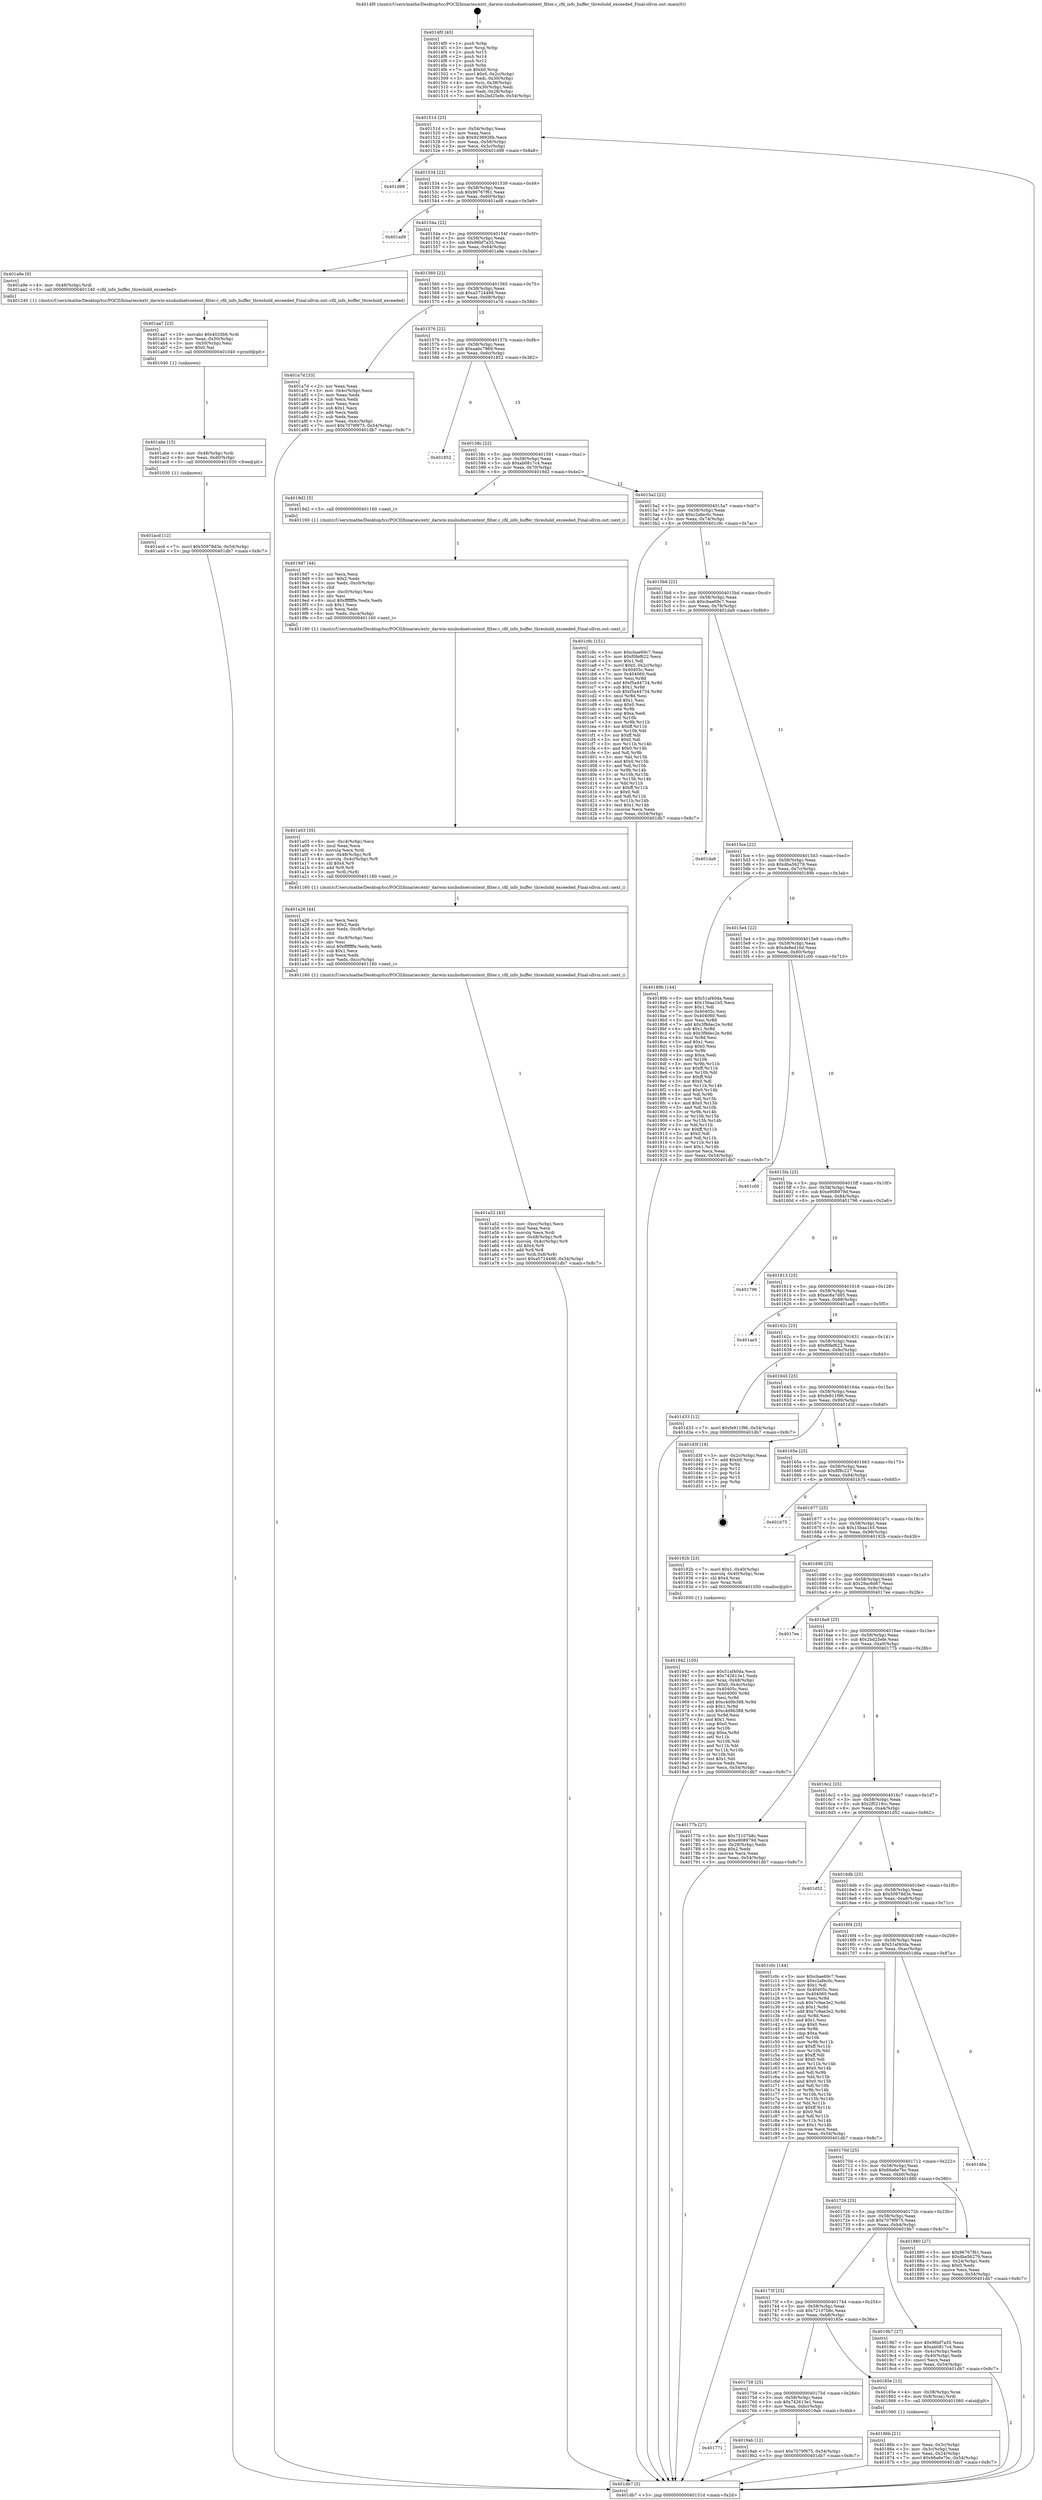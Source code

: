 digraph "0x4014f0" {
  label = "0x4014f0 (/mnt/c/Users/mathe/Desktop/tcc/POCII/binaries/extr_darwin-xnubsdnetcontent_filter.c_cfil_info_buffer_threshold_exceeded_Final-ollvm.out::main(0))"
  labelloc = "t"
  node[shape=record]

  Entry [label="",width=0.3,height=0.3,shape=circle,fillcolor=black,style=filled]
  "0x40151d" [label="{
     0x40151d [23]\l
     | [instrs]\l
     &nbsp;&nbsp;0x40151d \<+3\>: mov -0x54(%rbp),%eax\l
     &nbsp;&nbsp;0x401520 \<+2\>: mov %eax,%ecx\l
     &nbsp;&nbsp;0x401522 \<+6\>: sub $0x9236926b,%ecx\l
     &nbsp;&nbsp;0x401528 \<+3\>: mov %eax,-0x58(%rbp)\l
     &nbsp;&nbsp;0x40152b \<+3\>: mov %ecx,-0x5c(%rbp)\l
     &nbsp;&nbsp;0x40152e \<+6\>: je 0000000000401d98 \<main+0x8a8\>\l
  }"]
  "0x401d98" [label="{
     0x401d98\l
  }", style=dashed]
  "0x401534" [label="{
     0x401534 [22]\l
     | [instrs]\l
     &nbsp;&nbsp;0x401534 \<+5\>: jmp 0000000000401539 \<main+0x49\>\l
     &nbsp;&nbsp;0x401539 \<+3\>: mov -0x58(%rbp),%eax\l
     &nbsp;&nbsp;0x40153c \<+5\>: sub $0x96767f61,%eax\l
     &nbsp;&nbsp;0x401541 \<+3\>: mov %eax,-0x60(%rbp)\l
     &nbsp;&nbsp;0x401544 \<+6\>: je 0000000000401ad9 \<main+0x5e9\>\l
  }"]
  Exit [label="",width=0.3,height=0.3,shape=circle,fillcolor=black,style=filled,peripheries=2]
  "0x401ad9" [label="{
     0x401ad9\l
  }", style=dashed]
  "0x40154a" [label="{
     0x40154a [22]\l
     | [instrs]\l
     &nbsp;&nbsp;0x40154a \<+5\>: jmp 000000000040154f \<main+0x5f\>\l
     &nbsp;&nbsp;0x40154f \<+3\>: mov -0x58(%rbp),%eax\l
     &nbsp;&nbsp;0x401552 \<+5\>: sub $0x96bf7a35,%eax\l
     &nbsp;&nbsp;0x401557 \<+3\>: mov %eax,-0x64(%rbp)\l
     &nbsp;&nbsp;0x40155a \<+6\>: je 0000000000401a9e \<main+0x5ae\>\l
  }"]
  "0x401acd" [label="{
     0x401acd [12]\l
     | [instrs]\l
     &nbsp;&nbsp;0x401acd \<+7\>: movl $0x50978d3e,-0x54(%rbp)\l
     &nbsp;&nbsp;0x401ad4 \<+5\>: jmp 0000000000401db7 \<main+0x8c7\>\l
  }"]
  "0x401a9e" [label="{
     0x401a9e [9]\l
     | [instrs]\l
     &nbsp;&nbsp;0x401a9e \<+4\>: mov -0x48(%rbp),%rdi\l
     &nbsp;&nbsp;0x401aa2 \<+5\>: call 0000000000401240 \<cfil_info_buffer_threshold_exceeded\>\l
     | [calls]\l
     &nbsp;&nbsp;0x401240 \{1\} (/mnt/c/Users/mathe/Desktop/tcc/POCII/binaries/extr_darwin-xnubsdnetcontent_filter.c_cfil_info_buffer_threshold_exceeded_Final-ollvm.out::cfil_info_buffer_threshold_exceeded)\l
  }"]
  "0x401560" [label="{
     0x401560 [22]\l
     | [instrs]\l
     &nbsp;&nbsp;0x401560 \<+5\>: jmp 0000000000401565 \<main+0x75\>\l
     &nbsp;&nbsp;0x401565 \<+3\>: mov -0x58(%rbp),%eax\l
     &nbsp;&nbsp;0x401568 \<+5\>: sub $0xa5724488,%eax\l
     &nbsp;&nbsp;0x40156d \<+3\>: mov %eax,-0x68(%rbp)\l
     &nbsp;&nbsp;0x401570 \<+6\>: je 0000000000401a7d \<main+0x58d\>\l
  }"]
  "0x401abe" [label="{
     0x401abe [15]\l
     | [instrs]\l
     &nbsp;&nbsp;0x401abe \<+4\>: mov -0x48(%rbp),%rdi\l
     &nbsp;&nbsp;0x401ac2 \<+6\>: mov %eax,-0xd0(%rbp)\l
     &nbsp;&nbsp;0x401ac8 \<+5\>: call 0000000000401030 \<free@plt\>\l
     | [calls]\l
     &nbsp;&nbsp;0x401030 \{1\} (unknown)\l
  }"]
  "0x401a7d" [label="{
     0x401a7d [33]\l
     | [instrs]\l
     &nbsp;&nbsp;0x401a7d \<+2\>: xor %eax,%eax\l
     &nbsp;&nbsp;0x401a7f \<+3\>: mov -0x4c(%rbp),%ecx\l
     &nbsp;&nbsp;0x401a82 \<+2\>: mov %eax,%edx\l
     &nbsp;&nbsp;0x401a84 \<+2\>: sub %ecx,%edx\l
     &nbsp;&nbsp;0x401a86 \<+2\>: mov %eax,%ecx\l
     &nbsp;&nbsp;0x401a88 \<+3\>: sub $0x1,%ecx\l
     &nbsp;&nbsp;0x401a8b \<+2\>: add %ecx,%edx\l
     &nbsp;&nbsp;0x401a8d \<+2\>: sub %edx,%eax\l
     &nbsp;&nbsp;0x401a8f \<+3\>: mov %eax,-0x4c(%rbp)\l
     &nbsp;&nbsp;0x401a92 \<+7\>: movl $0x7079f975,-0x54(%rbp)\l
     &nbsp;&nbsp;0x401a99 \<+5\>: jmp 0000000000401db7 \<main+0x8c7\>\l
  }"]
  "0x401576" [label="{
     0x401576 [22]\l
     | [instrs]\l
     &nbsp;&nbsp;0x401576 \<+5\>: jmp 000000000040157b \<main+0x8b\>\l
     &nbsp;&nbsp;0x40157b \<+3\>: mov -0x58(%rbp),%eax\l
     &nbsp;&nbsp;0x40157e \<+5\>: sub $0xaabc7969,%eax\l
     &nbsp;&nbsp;0x401583 \<+3\>: mov %eax,-0x6c(%rbp)\l
     &nbsp;&nbsp;0x401586 \<+6\>: je 0000000000401852 \<main+0x362\>\l
  }"]
  "0x401aa7" [label="{
     0x401aa7 [23]\l
     | [instrs]\l
     &nbsp;&nbsp;0x401aa7 \<+10\>: movabs $0x4020b6,%rdi\l
     &nbsp;&nbsp;0x401ab1 \<+3\>: mov %eax,-0x50(%rbp)\l
     &nbsp;&nbsp;0x401ab4 \<+3\>: mov -0x50(%rbp),%esi\l
     &nbsp;&nbsp;0x401ab7 \<+2\>: mov $0x0,%al\l
     &nbsp;&nbsp;0x401ab9 \<+5\>: call 0000000000401040 \<printf@plt\>\l
     | [calls]\l
     &nbsp;&nbsp;0x401040 \{1\} (unknown)\l
  }"]
  "0x401852" [label="{
     0x401852\l
  }", style=dashed]
  "0x40158c" [label="{
     0x40158c [22]\l
     | [instrs]\l
     &nbsp;&nbsp;0x40158c \<+5\>: jmp 0000000000401591 \<main+0xa1\>\l
     &nbsp;&nbsp;0x401591 \<+3\>: mov -0x58(%rbp),%eax\l
     &nbsp;&nbsp;0x401594 \<+5\>: sub $0xab0817c4,%eax\l
     &nbsp;&nbsp;0x401599 \<+3\>: mov %eax,-0x70(%rbp)\l
     &nbsp;&nbsp;0x40159c \<+6\>: je 00000000004019d2 \<main+0x4e2\>\l
  }"]
  "0x401a52" [label="{
     0x401a52 [43]\l
     | [instrs]\l
     &nbsp;&nbsp;0x401a52 \<+6\>: mov -0xcc(%rbp),%ecx\l
     &nbsp;&nbsp;0x401a58 \<+3\>: imul %eax,%ecx\l
     &nbsp;&nbsp;0x401a5b \<+3\>: movslq %ecx,%rdi\l
     &nbsp;&nbsp;0x401a5e \<+4\>: mov -0x48(%rbp),%r8\l
     &nbsp;&nbsp;0x401a62 \<+4\>: movslq -0x4c(%rbp),%r9\l
     &nbsp;&nbsp;0x401a66 \<+4\>: shl $0x4,%r9\l
     &nbsp;&nbsp;0x401a6a \<+3\>: add %r9,%r8\l
     &nbsp;&nbsp;0x401a6d \<+4\>: mov %rdi,0x8(%r8)\l
     &nbsp;&nbsp;0x401a71 \<+7\>: movl $0xa5724488,-0x54(%rbp)\l
     &nbsp;&nbsp;0x401a78 \<+5\>: jmp 0000000000401db7 \<main+0x8c7\>\l
  }"]
  "0x4019d2" [label="{
     0x4019d2 [5]\l
     | [instrs]\l
     &nbsp;&nbsp;0x4019d2 \<+5\>: call 0000000000401160 \<next_i\>\l
     | [calls]\l
     &nbsp;&nbsp;0x401160 \{1\} (/mnt/c/Users/mathe/Desktop/tcc/POCII/binaries/extr_darwin-xnubsdnetcontent_filter.c_cfil_info_buffer_threshold_exceeded_Final-ollvm.out::next_i)\l
  }"]
  "0x4015a2" [label="{
     0x4015a2 [22]\l
     | [instrs]\l
     &nbsp;&nbsp;0x4015a2 \<+5\>: jmp 00000000004015a7 \<main+0xb7\>\l
     &nbsp;&nbsp;0x4015a7 \<+3\>: mov -0x58(%rbp),%eax\l
     &nbsp;&nbsp;0x4015aa \<+5\>: sub $0xc2afec0c,%eax\l
     &nbsp;&nbsp;0x4015af \<+3\>: mov %eax,-0x74(%rbp)\l
     &nbsp;&nbsp;0x4015b2 \<+6\>: je 0000000000401c9c \<main+0x7ac\>\l
  }"]
  "0x401a26" [label="{
     0x401a26 [44]\l
     | [instrs]\l
     &nbsp;&nbsp;0x401a26 \<+2\>: xor %ecx,%ecx\l
     &nbsp;&nbsp;0x401a28 \<+5\>: mov $0x2,%edx\l
     &nbsp;&nbsp;0x401a2d \<+6\>: mov %edx,-0xc8(%rbp)\l
     &nbsp;&nbsp;0x401a33 \<+1\>: cltd\l
     &nbsp;&nbsp;0x401a34 \<+6\>: mov -0xc8(%rbp),%esi\l
     &nbsp;&nbsp;0x401a3a \<+2\>: idiv %esi\l
     &nbsp;&nbsp;0x401a3c \<+6\>: imul $0xfffffffe,%edx,%edx\l
     &nbsp;&nbsp;0x401a42 \<+3\>: sub $0x1,%ecx\l
     &nbsp;&nbsp;0x401a45 \<+2\>: sub %ecx,%edx\l
     &nbsp;&nbsp;0x401a47 \<+6\>: mov %edx,-0xcc(%rbp)\l
     &nbsp;&nbsp;0x401a4d \<+5\>: call 0000000000401160 \<next_i\>\l
     | [calls]\l
     &nbsp;&nbsp;0x401160 \{1\} (/mnt/c/Users/mathe/Desktop/tcc/POCII/binaries/extr_darwin-xnubsdnetcontent_filter.c_cfil_info_buffer_threshold_exceeded_Final-ollvm.out::next_i)\l
  }"]
  "0x401c9c" [label="{
     0x401c9c [151]\l
     | [instrs]\l
     &nbsp;&nbsp;0x401c9c \<+5\>: mov $0xcbae69c7,%eax\l
     &nbsp;&nbsp;0x401ca1 \<+5\>: mov $0xf0fef622,%ecx\l
     &nbsp;&nbsp;0x401ca6 \<+2\>: mov $0x1,%dl\l
     &nbsp;&nbsp;0x401ca8 \<+7\>: movl $0x0,-0x2c(%rbp)\l
     &nbsp;&nbsp;0x401caf \<+7\>: mov 0x40405c,%esi\l
     &nbsp;&nbsp;0x401cb6 \<+7\>: mov 0x404060,%edi\l
     &nbsp;&nbsp;0x401cbd \<+3\>: mov %esi,%r8d\l
     &nbsp;&nbsp;0x401cc0 \<+7\>: add $0xf5a44734,%r8d\l
     &nbsp;&nbsp;0x401cc7 \<+4\>: sub $0x1,%r8d\l
     &nbsp;&nbsp;0x401ccb \<+7\>: sub $0xf5a44734,%r8d\l
     &nbsp;&nbsp;0x401cd2 \<+4\>: imul %r8d,%esi\l
     &nbsp;&nbsp;0x401cd6 \<+3\>: and $0x1,%esi\l
     &nbsp;&nbsp;0x401cd9 \<+3\>: cmp $0x0,%esi\l
     &nbsp;&nbsp;0x401cdc \<+4\>: sete %r9b\l
     &nbsp;&nbsp;0x401ce0 \<+3\>: cmp $0xa,%edi\l
     &nbsp;&nbsp;0x401ce3 \<+4\>: setl %r10b\l
     &nbsp;&nbsp;0x401ce7 \<+3\>: mov %r9b,%r11b\l
     &nbsp;&nbsp;0x401cea \<+4\>: xor $0xff,%r11b\l
     &nbsp;&nbsp;0x401cee \<+3\>: mov %r10b,%bl\l
     &nbsp;&nbsp;0x401cf1 \<+3\>: xor $0xff,%bl\l
     &nbsp;&nbsp;0x401cf4 \<+3\>: xor $0x0,%dl\l
     &nbsp;&nbsp;0x401cf7 \<+3\>: mov %r11b,%r14b\l
     &nbsp;&nbsp;0x401cfa \<+4\>: and $0x0,%r14b\l
     &nbsp;&nbsp;0x401cfe \<+3\>: and %dl,%r9b\l
     &nbsp;&nbsp;0x401d01 \<+3\>: mov %bl,%r15b\l
     &nbsp;&nbsp;0x401d04 \<+4\>: and $0x0,%r15b\l
     &nbsp;&nbsp;0x401d08 \<+3\>: and %dl,%r10b\l
     &nbsp;&nbsp;0x401d0b \<+3\>: or %r9b,%r14b\l
     &nbsp;&nbsp;0x401d0e \<+3\>: or %r10b,%r15b\l
     &nbsp;&nbsp;0x401d11 \<+3\>: xor %r15b,%r14b\l
     &nbsp;&nbsp;0x401d14 \<+3\>: or %bl,%r11b\l
     &nbsp;&nbsp;0x401d17 \<+4\>: xor $0xff,%r11b\l
     &nbsp;&nbsp;0x401d1b \<+3\>: or $0x0,%dl\l
     &nbsp;&nbsp;0x401d1e \<+3\>: and %dl,%r11b\l
     &nbsp;&nbsp;0x401d21 \<+3\>: or %r11b,%r14b\l
     &nbsp;&nbsp;0x401d24 \<+4\>: test $0x1,%r14b\l
     &nbsp;&nbsp;0x401d28 \<+3\>: cmovne %ecx,%eax\l
     &nbsp;&nbsp;0x401d2b \<+3\>: mov %eax,-0x54(%rbp)\l
     &nbsp;&nbsp;0x401d2e \<+5\>: jmp 0000000000401db7 \<main+0x8c7\>\l
  }"]
  "0x4015b8" [label="{
     0x4015b8 [22]\l
     | [instrs]\l
     &nbsp;&nbsp;0x4015b8 \<+5\>: jmp 00000000004015bd \<main+0xcd\>\l
     &nbsp;&nbsp;0x4015bd \<+3\>: mov -0x58(%rbp),%eax\l
     &nbsp;&nbsp;0x4015c0 \<+5\>: sub $0xcbae69c7,%eax\l
     &nbsp;&nbsp;0x4015c5 \<+3\>: mov %eax,-0x78(%rbp)\l
     &nbsp;&nbsp;0x4015c8 \<+6\>: je 0000000000401da9 \<main+0x8b9\>\l
  }"]
  "0x401a03" [label="{
     0x401a03 [35]\l
     | [instrs]\l
     &nbsp;&nbsp;0x401a03 \<+6\>: mov -0xc4(%rbp),%ecx\l
     &nbsp;&nbsp;0x401a09 \<+3\>: imul %eax,%ecx\l
     &nbsp;&nbsp;0x401a0c \<+3\>: movslq %ecx,%rdi\l
     &nbsp;&nbsp;0x401a0f \<+4\>: mov -0x48(%rbp),%r8\l
     &nbsp;&nbsp;0x401a13 \<+4\>: movslq -0x4c(%rbp),%r9\l
     &nbsp;&nbsp;0x401a17 \<+4\>: shl $0x4,%r9\l
     &nbsp;&nbsp;0x401a1b \<+3\>: add %r9,%r8\l
     &nbsp;&nbsp;0x401a1e \<+3\>: mov %rdi,(%r8)\l
     &nbsp;&nbsp;0x401a21 \<+5\>: call 0000000000401160 \<next_i\>\l
     | [calls]\l
     &nbsp;&nbsp;0x401160 \{1\} (/mnt/c/Users/mathe/Desktop/tcc/POCII/binaries/extr_darwin-xnubsdnetcontent_filter.c_cfil_info_buffer_threshold_exceeded_Final-ollvm.out::next_i)\l
  }"]
  "0x401da9" [label="{
     0x401da9\l
  }", style=dashed]
  "0x4015ce" [label="{
     0x4015ce [22]\l
     | [instrs]\l
     &nbsp;&nbsp;0x4015ce \<+5\>: jmp 00000000004015d3 \<main+0xe3\>\l
     &nbsp;&nbsp;0x4015d3 \<+3\>: mov -0x58(%rbp),%eax\l
     &nbsp;&nbsp;0x4015d6 \<+5\>: sub $0xdba56279,%eax\l
     &nbsp;&nbsp;0x4015db \<+3\>: mov %eax,-0x7c(%rbp)\l
     &nbsp;&nbsp;0x4015de \<+6\>: je 000000000040189b \<main+0x3ab\>\l
  }"]
  "0x4019d7" [label="{
     0x4019d7 [44]\l
     | [instrs]\l
     &nbsp;&nbsp;0x4019d7 \<+2\>: xor %ecx,%ecx\l
     &nbsp;&nbsp;0x4019d9 \<+5\>: mov $0x2,%edx\l
     &nbsp;&nbsp;0x4019de \<+6\>: mov %edx,-0xc0(%rbp)\l
     &nbsp;&nbsp;0x4019e4 \<+1\>: cltd\l
     &nbsp;&nbsp;0x4019e5 \<+6\>: mov -0xc0(%rbp),%esi\l
     &nbsp;&nbsp;0x4019eb \<+2\>: idiv %esi\l
     &nbsp;&nbsp;0x4019ed \<+6\>: imul $0xfffffffe,%edx,%edx\l
     &nbsp;&nbsp;0x4019f3 \<+3\>: sub $0x1,%ecx\l
     &nbsp;&nbsp;0x4019f6 \<+2\>: sub %ecx,%edx\l
     &nbsp;&nbsp;0x4019f8 \<+6\>: mov %edx,-0xc4(%rbp)\l
     &nbsp;&nbsp;0x4019fe \<+5\>: call 0000000000401160 \<next_i\>\l
     | [calls]\l
     &nbsp;&nbsp;0x401160 \{1\} (/mnt/c/Users/mathe/Desktop/tcc/POCII/binaries/extr_darwin-xnubsdnetcontent_filter.c_cfil_info_buffer_threshold_exceeded_Final-ollvm.out::next_i)\l
  }"]
  "0x40189b" [label="{
     0x40189b [144]\l
     | [instrs]\l
     &nbsp;&nbsp;0x40189b \<+5\>: mov $0x51af40da,%eax\l
     &nbsp;&nbsp;0x4018a0 \<+5\>: mov $0x15baa1b5,%ecx\l
     &nbsp;&nbsp;0x4018a5 \<+2\>: mov $0x1,%dl\l
     &nbsp;&nbsp;0x4018a7 \<+7\>: mov 0x40405c,%esi\l
     &nbsp;&nbsp;0x4018ae \<+7\>: mov 0x404060,%edi\l
     &nbsp;&nbsp;0x4018b5 \<+3\>: mov %esi,%r8d\l
     &nbsp;&nbsp;0x4018b8 \<+7\>: add $0x3f9dec2e,%r8d\l
     &nbsp;&nbsp;0x4018bf \<+4\>: sub $0x1,%r8d\l
     &nbsp;&nbsp;0x4018c3 \<+7\>: sub $0x3f9dec2e,%r8d\l
     &nbsp;&nbsp;0x4018ca \<+4\>: imul %r8d,%esi\l
     &nbsp;&nbsp;0x4018ce \<+3\>: and $0x1,%esi\l
     &nbsp;&nbsp;0x4018d1 \<+3\>: cmp $0x0,%esi\l
     &nbsp;&nbsp;0x4018d4 \<+4\>: sete %r9b\l
     &nbsp;&nbsp;0x4018d8 \<+3\>: cmp $0xa,%edi\l
     &nbsp;&nbsp;0x4018db \<+4\>: setl %r10b\l
     &nbsp;&nbsp;0x4018df \<+3\>: mov %r9b,%r11b\l
     &nbsp;&nbsp;0x4018e2 \<+4\>: xor $0xff,%r11b\l
     &nbsp;&nbsp;0x4018e6 \<+3\>: mov %r10b,%bl\l
     &nbsp;&nbsp;0x4018e9 \<+3\>: xor $0xff,%bl\l
     &nbsp;&nbsp;0x4018ec \<+3\>: xor $0x0,%dl\l
     &nbsp;&nbsp;0x4018ef \<+3\>: mov %r11b,%r14b\l
     &nbsp;&nbsp;0x4018f2 \<+4\>: and $0x0,%r14b\l
     &nbsp;&nbsp;0x4018f6 \<+3\>: and %dl,%r9b\l
     &nbsp;&nbsp;0x4018f9 \<+3\>: mov %bl,%r15b\l
     &nbsp;&nbsp;0x4018fc \<+4\>: and $0x0,%r15b\l
     &nbsp;&nbsp;0x401900 \<+3\>: and %dl,%r10b\l
     &nbsp;&nbsp;0x401903 \<+3\>: or %r9b,%r14b\l
     &nbsp;&nbsp;0x401906 \<+3\>: or %r10b,%r15b\l
     &nbsp;&nbsp;0x401909 \<+3\>: xor %r15b,%r14b\l
     &nbsp;&nbsp;0x40190c \<+3\>: or %bl,%r11b\l
     &nbsp;&nbsp;0x40190f \<+4\>: xor $0xff,%r11b\l
     &nbsp;&nbsp;0x401913 \<+3\>: or $0x0,%dl\l
     &nbsp;&nbsp;0x401916 \<+3\>: and %dl,%r11b\l
     &nbsp;&nbsp;0x401919 \<+3\>: or %r11b,%r14b\l
     &nbsp;&nbsp;0x40191c \<+4\>: test $0x1,%r14b\l
     &nbsp;&nbsp;0x401920 \<+3\>: cmovne %ecx,%eax\l
     &nbsp;&nbsp;0x401923 \<+3\>: mov %eax,-0x54(%rbp)\l
     &nbsp;&nbsp;0x401926 \<+5\>: jmp 0000000000401db7 \<main+0x8c7\>\l
  }"]
  "0x4015e4" [label="{
     0x4015e4 [22]\l
     | [instrs]\l
     &nbsp;&nbsp;0x4015e4 \<+5\>: jmp 00000000004015e9 \<main+0xf9\>\l
     &nbsp;&nbsp;0x4015e9 \<+3\>: mov -0x58(%rbp),%eax\l
     &nbsp;&nbsp;0x4015ec \<+5\>: sub $0xde8ed16d,%eax\l
     &nbsp;&nbsp;0x4015f1 \<+3\>: mov %eax,-0x80(%rbp)\l
     &nbsp;&nbsp;0x4015f4 \<+6\>: je 0000000000401c00 \<main+0x710\>\l
  }"]
  "0x401771" [label="{
     0x401771\l
  }", style=dashed]
  "0x401c00" [label="{
     0x401c00\l
  }", style=dashed]
  "0x4015fa" [label="{
     0x4015fa [25]\l
     | [instrs]\l
     &nbsp;&nbsp;0x4015fa \<+5\>: jmp 00000000004015ff \<main+0x10f\>\l
     &nbsp;&nbsp;0x4015ff \<+3\>: mov -0x58(%rbp),%eax\l
     &nbsp;&nbsp;0x401602 \<+5\>: sub $0xe908979d,%eax\l
     &nbsp;&nbsp;0x401607 \<+6\>: mov %eax,-0x84(%rbp)\l
     &nbsp;&nbsp;0x40160d \<+6\>: je 0000000000401796 \<main+0x2a6\>\l
  }"]
  "0x4019ab" [label="{
     0x4019ab [12]\l
     | [instrs]\l
     &nbsp;&nbsp;0x4019ab \<+7\>: movl $0x7079f975,-0x54(%rbp)\l
     &nbsp;&nbsp;0x4019b2 \<+5\>: jmp 0000000000401db7 \<main+0x8c7\>\l
  }"]
  "0x401796" [label="{
     0x401796\l
  }", style=dashed]
  "0x401613" [label="{
     0x401613 [25]\l
     | [instrs]\l
     &nbsp;&nbsp;0x401613 \<+5\>: jmp 0000000000401618 \<main+0x128\>\l
     &nbsp;&nbsp;0x401618 \<+3\>: mov -0x58(%rbp),%eax\l
     &nbsp;&nbsp;0x40161b \<+5\>: sub $0xec6a7d85,%eax\l
     &nbsp;&nbsp;0x401620 \<+6\>: mov %eax,-0x88(%rbp)\l
     &nbsp;&nbsp;0x401626 \<+6\>: je 0000000000401ae5 \<main+0x5f5\>\l
  }"]
  "0x401942" [label="{
     0x401942 [105]\l
     | [instrs]\l
     &nbsp;&nbsp;0x401942 \<+5\>: mov $0x51af40da,%ecx\l
     &nbsp;&nbsp;0x401947 \<+5\>: mov $0x742613e1,%edx\l
     &nbsp;&nbsp;0x40194c \<+4\>: mov %rax,-0x48(%rbp)\l
     &nbsp;&nbsp;0x401950 \<+7\>: movl $0x0,-0x4c(%rbp)\l
     &nbsp;&nbsp;0x401957 \<+7\>: mov 0x40405c,%esi\l
     &nbsp;&nbsp;0x40195e \<+8\>: mov 0x404060,%r8d\l
     &nbsp;&nbsp;0x401966 \<+3\>: mov %esi,%r9d\l
     &nbsp;&nbsp;0x401969 \<+7\>: add $0xc4d9b388,%r9d\l
     &nbsp;&nbsp;0x401970 \<+4\>: sub $0x1,%r9d\l
     &nbsp;&nbsp;0x401974 \<+7\>: sub $0xc4d9b388,%r9d\l
     &nbsp;&nbsp;0x40197b \<+4\>: imul %r9d,%esi\l
     &nbsp;&nbsp;0x40197f \<+3\>: and $0x1,%esi\l
     &nbsp;&nbsp;0x401982 \<+3\>: cmp $0x0,%esi\l
     &nbsp;&nbsp;0x401985 \<+4\>: sete %r10b\l
     &nbsp;&nbsp;0x401989 \<+4\>: cmp $0xa,%r8d\l
     &nbsp;&nbsp;0x40198d \<+4\>: setl %r11b\l
     &nbsp;&nbsp;0x401991 \<+3\>: mov %r10b,%bl\l
     &nbsp;&nbsp;0x401994 \<+3\>: and %r11b,%bl\l
     &nbsp;&nbsp;0x401997 \<+3\>: xor %r11b,%r10b\l
     &nbsp;&nbsp;0x40199a \<+3\>: or %r10b,%bl\l
     &nbsp;&nbsp;0x40199d \<+3\>: test $0x1,%bl\l
     &nbsp;&nbsp;0x4019a0 \<+3\>: cmovne %edx,%ecx\l
     &nbsp;&nbsp;0x4019a3 \<+3\>: mov %ecx,-0x54(%rbp)\l
     &nbsp;&nbsp;0x4019a6 \<+5\>: jmp 0000000000401db7 \<main+0x8c7\>\l
  }"]
  "0x401ae5" [label="{
     0x401ae5\l
  }", style=dashed]
  "0x40162c" [label="{
     0x40162c [25]\l
     | [instrs]\l
     &nbsp;&nbsp;0x40162c \<+5\>: jmp 0000000000401631 \<main+0x141\>\l
     &nbsp;&nbsp;0x401631 \<+3\>: mov -0x58(%rbp),%eax\l
     &nbsp;&nbsp;0x401634 \<+5\>: sub $0xf0fef622,%eax\l
     &nbsp;&nbsp;0x401639 \<+6\>: mov %eax,-0x8c(%rbp)\l
     &nbsp;&nbsp;0x40163f \<+6\>: je 0000000000401d33 \<main+0x843\>\l
  }"]
  "0x40186b" [label="{
     0x40186b [21]\l
     | [instrs]\l
     &nbsp;&nbsp;0x40186b \<+3\>: mov %eax,-0x3c(%rbp)\l
     &nbsp;&nbsp;0x40186e \<+3\>: mov -0x3c(%rbp),%eax\l
     &nbsp;&nbsp;0x401871 \<+3\>: mov %eax,-0x24(%rbp)\l
     &nbsp;&nbsp;0x401874 \<+7\>: movl $0x66a6e7bc,-0x54(%rbp)\l
     &nbsp;&nbsp;0x40187b \<+5\>: jmp 0000000000401db7 \<main+0x8c7\>\l
  }"]
  "0x401d33" [label="{
     0x401d33 [12]\l
     | [instrs]\l
     &nbsp;&nbsp;0x401d33 \<+7\>: movl $0xfe911f96,-0x54(%rbp)\l
     &nbsp;&nbsp;0x401d3a \<+5\>: jmp 0000000000401db7 \<main+0x8c7\>\l
  }"]
  "0x401645" [label="{
     0x401645 [25]\l
     | [instrs]\l
     &nbsp;&nbsp;0x401645 \<+5\>: jmp 000000000040164a \<main+0x15a\>\l
     &nbsp;&nbsp;0x40164a \<+3\>: mov -0x58(%rbp),%eax\l
     &nbsp;&nbsp;0x40164d \<+5\>: sub $0xfe911f96,%eax\l
     &nbsp;&nbsp;0x401652 \<+6\>: mov %eax,-0x90(%rbp)\l
     &nbsp;&nbsp;0x401658 \<+6\>: je 0000000000401d3f \<main+0x84f\>\l
  }"]
  "0x401758" [label="{
     0x401758 [25]\l
     | [instrs]\l
     &nbsp;&nbsp;0x401758 \<+5\>: jmp 000000000040175d \<main+0x26d\>\l
     &nbsp;&nbsp;0x40175d \<+3\>: mov -0x58(%rbp),%eax\l
     &nbsp;&nbsp;0x401760 \<+5\>: sub $0x742613e1,%eax\l
     &nbsp;&nbsp;0x401765 \<+6\>: mov %eax,-0xbc(%rbp)\l
     &nbsp;&nbsp;0x40176b \<+6\>: je 00000000004019ab \<main+0x4bb\>\l
  }"]
  "0x401d3f" [label="{
     0x401d3f [19]\l
     | [instrs]\l
     &nbsp;&nbsp;0x401d3f \<+3\>: mov -0x2c(%rbp),%eax\l
     &nbsp;&nbsp;0x401d42 \<+7\>: add $0xb0,%rsp\l
     &nbsp;&nbsp;0x401d49 \<+1\>: pop %rbx\l
     &nbsp;&nbsp;0x401d4a \<+2\>: pop %r12\l
     &nbsp;&nbsp;0x401d4c \<+2\>: pop %r14\l
     &nbsp;&nbsp;0x401d4e \<+2\>: pop %r15\l
     &nbsp;&nbsp;0x401d50 \<+1\>: pop %rbp\l
     &nbsp;&nbsp;0x401d51 \<+1\>: ret\l
  }"]
  "0x40165e" [label="{
     0x40165e [25]\l
     | [instrs]\l
     &nbsp;&nbsp;0x40165e \<+5\>: jmp 0000000000401663 \<main+0x173\>\l
     &nbsp;&nbsp;0x401663 \<+3\>: mov -0x58(%rbp),%eax\l
     &nbsp;&nbsp;0x401666 \<+5\>: sub $0x8f8c227,%eax\l
     &nbsp;&nbsp;0x40166b \<+6\>: mov %eax,-0x94(%rbp)\l
     &nbsp;&nbsp;0x401671 \<+6\>: je 0000000000401b75 \<main+0x685\>\l
  }"]
  "0x40185e" [label="{
     0x40185e [13]\l
     | [instrs]\l
     &nbsp;&nbsp;0x40185e \<+4\>: mov -0x38(%rbp),%rax\l
     &nbsp;&nbsp;0x401862 \<+4\>: mov 0x8(%rax),%rdi\l
     &nbsp;&nbsp;0x401866 \<+5\>: call 0000000000401060 \<atoi@plt\>\l
     | [calls]\l
     &nbsp;&nbsp;0x401060 \{1\} (unknown)\l
  }"]
  "0x401b75" [label="{
     0x401b75\l
  }", style=dashed]
  "0x401677" [label="{
     0x401677 [25]\l
     | [instrs]\l
     &nbsp;&nbsp;0x401677 \<+5\>: jmp 000000000040167c \<main+0x18c\>\l
     &nbsp;&nbsp;0x40167c \<+3\>: mov -0x58(%rbp),%eax\l
     &nbsp;&nbsp;0x40167f \<+5\>: sub $0x15baa1b5,%eax\l
     &nbsp;&nbsp;0x401684 \<+6\>: mov %eax,-0x98(%rbp)\l
     &nbsp;&nbsp;0x40168a \<+6\>: je 000000000040192b \<main+0x43b\>\l
  }"]
  "0x40173f" [label="{
     0x40173f [25]\l
     | [instrs]\l
     &nbsp;&nbsp;0x40173f \<+5\>: jmp 0000000000401744 \<main+0x254\>\l
     &nbsp;&nbsp;0x401744 \<+3\>: mov -0x58(%rbp),%eax\l
     &nbsp;&nbsp;0x401747 \<+5\>: sub $0x72107b8c,%eax\l
     &nbsp;&nbsp;0x40174c \<+6\>: mov %eax,-0xb8(%rbp)\l
     &nbsp;&nbsp;0x401752 \<+6\>: je 000000000040185e \<main+0x36e\>\l
  }"]
  "0x40192b" [label="{
     0x40192b [23]\l
     | [instrs]\l
     &nbsp;&nbsp;0x40192b \<+7\>: movl $0x1,-0x40(%rbp)\l
     &nbsp;&nbsp;0x401932 \<+4\>: movslq -0x40(%rbp),%rax\l
     &nbsp;&nbsp;0x401936 \<+4\>: shl $0x4,%rax\l
     &nbsp;&nbsp;0x40193a \<+3\>: mov %rax,%rdi\l
     &nbsp;&nbsp;0x40193d \<+5\>: call 0000000000401050 \<malloc@plt\>\l
     | [calls]\l
     &nbsp;&nbsp;0x401050 \{1\} (unknown)\l
  }"]
  "0x401690" [label="{
     0x401690 [25]\l
     | [instrs]\l
     &nbsp;&nbsp;0x401690 \<+5\>: jmp 0000000000401695 \<main+0x1a5\>\l
     &nbsp;&nbsp;0x401695 \<+3\>: mov -0x58(%rbp),%eax\l
     &nbsp;&nbsp;0x401698 \<+5\>: sub $0x29ac6d67,%eax\l
     &nbsp;&nbsp;0x40169d \<+6\>: mov %eax,-0x9c(%rbp)\l
     &nbsp;&nbsp;0x4016a3 \<+6\>: je 00000000004017ee \<main+0x2fe\>\l
  }"]
  "0x4019b7" [label="{
     0x4019b7 [27]\l
     | [instrs]\l
     &nbsp;&nbsp;0x4019b7 \<+5\>: mov $0x96bf7a35,%eax\l
     &nbsp;&nbsp;0x4019bc \<+5\>: mov $0xab0817c4,%ecx\l
     &nbsp;&nbsp;0x4019c1 \<+3\>: mov -0x4c(%rbp),%edx\l
     &nbsp;&nbsp;0x4019c4 \<+3\>: cmp -0x40(%rbp),%edx\l
     &nbsp;&nbsp;0x4019c7 \<+3\>: cmovl %ecx,%eax\l
     &nbsp;&nbsp;0x4019ca \<+3\>: mov %eax,-0x54(%rbp)\l
     &nbsp;&nbsp;0x4019cd \<+5\>: jmp 0000000000401db7 \<main+0x8c7\>\l
  }"]
  "0x4017ee" [label="{
     0x4017ee\l
  }", style=dashed]
  "0x4016a9" [label="{
     0x4016a9 [25]\l
     | [instrs]\l
     &nbsp;&nbsp;0x4016a9 \<+5\>: jmp 00000000004016ae \<main+0x1be\>\l
     &nbsp;&nbsp;0x4016ae \<+3\>: mov -0x58(%rbp),%eax\l
     &nbsp;&nbsp;0x4016b1 \<+5\>: sub $0x2bd25efe,%eax\l
     &nbsp;&nbsp;0x4016b6 \<+6\>: mov %eax,-0xa0(%rbp)\l
     &nbsp;&nbsp;0x4016bc \<+6\>: je 000000000040177b \<main+0x28b\>\l
  }"]
  "0x401726" [label="{
     0x401726 [25]\l
     | [instrs]\l
     &nbsp;&nbsp;0x401726 \<+5\>: jmp 000000000040172b \<main+0x23b\>\l
     &nbsp;&nbsp;0x40172b \<+3\>: mov -0x58(%rbp),%eax\l
     &nbsp;&nbsp;0x40172e \<+5\>: sub $0x7079f975,%eax\l
     &nbsp;&nbsp;0x401733 \<+6\>: mov %eax,-0xb4(%rbp)\l
     &nbsp;&nbsp;0x401739 \<+6\>: je 00000000004019b7 \<main+0x4c7\>\l
  }"]
  "0x40177b" [label="{
     0x40177b [27]\l
     | [instrs]\l
     &nbsp;&nbsp;0x40177b \<+5\>: mov $0x72107b8c,%eax\l
     &nbsp;&nbsp;0x401780 \<+5\>: mov $0xe908979d,%ecx\l
     &nbsp;&nbsp;0x401785 \<+3\>: mov -0x28(%rbp),%edx\l
     &nbsp;&nbsp;0x401788 \<+3\>: cmp $0x2,%edx\l
     &nbsp;&nbsp;0x40178b \<+3\>: cmovne %ecx,%eax\l
     &nbsp;&nbsp;0x40178e \<+3\>: mov %eax,-0x54(%rbp)\l
     &nbsp;&nbsp;0x401791 \<+5\>: jmp 0000000000401db7 \<main+0x8c7\>\l
  }"]
  "0x4016c2" [label="{
     0x4016c2 [25]\l
     | [instrs]\l
     &nbsp;&nbsp;0x4016c2 \<+5\>: jmp 00000000004016c7 \<main+0x1d7\>\l
     &nbsp;&nbsp;0x4016c7 \<+3\>: mov -0x58(%rbp),%eax\l
     &nbsp;&nbsp;0x4016ca \<+5\>: sub $0x2f0219cc,%eax\l
     &nbsp;&nbsp;0x4016cf \<+6\>: mov %eax,-0xa4(%rbp)\l
     &nbsp;&nbsp;0x4016d5 \<+6\>: je 0000000000401d52 \<main+0x862\>\l
  }"]
  "0x401db7" [label="{
     0x401db7 [5]\l
     | [instrs]\l
     &nbsp;&nbsp;0x401db7 \<+5\>: jmp 000000000040151d \<main+0x2d\>\l
  }"]
  "0x4014f0" [label="{
     0x4014f0 [45]\l
     | [instrs]\l
     &nbsp;&nbsp;0x4014f0 \<+1\>: push %rbp\l
     &nbsp;&nbsp;0x4014f1 \<+3\>: mov %rsp,%rbp\l
     &nbsp;&nbsp;0x4014f4 \<+2\>: push %r15\l
     &nbsp;&nbsp;0x4014f6 \<+2\>: push %r14\l
     &nbsp;&nbsp;0x4014f8 \<+2\>: push %r12\l
     &nbsp;&nbsp;0x4014fa \<+1\>: push %rbx\l
     &nbsp;&nbsp;0x4014fb \<+7\>: sub $0xb0,%rsp\l
     &nbsp;&nbsp;0x401502 \<+7\>: movl $0x0,-0x2c(%rbp)\l
     &nbsp;&nbsp;0x401509 \<+3\>: mov %edi,-0x30(%rbp)\l
     &nbsp;&nbsp;0x40150c \<+4\>: mov %rsi,-0x38(%rbp)\l
     &nbsp;&nbsp;0x401510 \<+3\>: mov -0x30(%rbp),%edi\l
     &nbsp;&nbsp;0x401513 \<+3\>: mov %edi,-0x28(%rbp)\l
     &nbsp;&nbsp;0x401516 \<+7\>: movl $0x2bd25efe,-0x54(%rbp)\l
  }"]
  "0x401880" [label="{
     0x401880 [27]\l
     | [instrs]\l
     &nbsp;&nbsp;0x401880 \<+5\>: mov $0x96767f61,%eax\l
     &nbsp;&nbsp;0x401885 \<+5\>: mov $0xdba56279,%ecx\l
     &nbsp;&nbsp;0x40188a \<+3\>: mov -0x24(%rbp),%edx\l
     &nbsp;&nbsp;0x40188d \<+3\>: cmp $0x0,%edx\l
     &nbsp;&nbsp;0x401890 \<+3\>: cmove %ecx,%eax\l
     &nbsp;&nbsp;0x401893 \<+3\>: mov %eax,-0x54(%rbp)\l
     &nbsp;&nbsp;0x401896 \<+5\>: jmp 0000000000401db7 \<main+0x8c7\>\l
  }"]
  "0x401d52" [label="{
     0x401d52\l
  }", style=dashed]
  "0x4016db" [label="{
     0x4016db [25]\l
     | [instrs]\l
     &nbsp;&nbsp;0x4016db \<+5\>: jmp 00000000004016e0 \<main+0x1f0\>\l
     &nbsp;&nbsp;0x4016e0 \<+3\>: mov -0x58(%rbp),%eax\l
     &nbsp;&nbsp;0x4016e3 \<+5\>: sub $0x50978d3e,%eax\l
     &nbsp;&nbsp;0x4016e8 \<+6\>: mov %eax,-0xa8(%rbp)\l
     &nbsp;&nbsp;0x4016ee \<+6\>: je 0000000000401c0c \<main+0x71c\>\l
  }"]
  "0x40170d" [label="{
     0x40170d [25]\l
     | [instrs]\l
     &nbsp;&nbsp;0x40170d \<+5\>: jmp 0000000000401712 \<main+0x222\>\l
     &nbsp;&nbsp;0x401712 \<+3\>: mov -0x58(%rbp),%eax\l
     &nbsp;&nbsp;0x401715 \<+5\>: sub $0x66a6e7bc,%eax\l
     &nbsp;&nbsp;0x40171a \<+6\>: mov %eax,-0xb0(%rbp)\l
     &nbsp;&nbsp;0x401720 \<+6\>: je 0000000000401880 \<main+0x390\>\l
  }"]
  "0x401c0c" [label="{
     0x401c0c [144]\l
     | [instrs]\l
     &nbsp;&nbsp;0x401c0c \<+5\>: mov $0xcbae69c7,%eax\l
     &nbsp;&nbsp;0x401c11 \<+5\>: mov $0xc2afec0c,%ecx\l
     &nbsp;&nbsp;0x401c16 \<+2\>: mov $0x1,%dl\l
     &nbsp;&nbsp;0x401c18 \<+7\>: mov 0x40405c,%esi\l
     &nbsp;&nbsp;0x401c1f \<+7\>: mov 0x404060,%edi\l
     &nbsp;&nbsp;0x401c26 \<+3\>: mov %esi,%r8d\l
     &nbsp;&nbsp;0x401c29 \<+7\>: sub $0x7c9ae3e2,%r8d\l
     &nbsp;&nbsp;0x401c30 \<+4\>: sub $0x1,%r8d\l
     &nbsp;&nbsp;0x401c34 \<+7\>: add $0x7c9ae3e2,%r8d\l
     &nbsp;&nbsp;0x401c3b \<+4\>: imul %r8d,%esi\l
     &nbsp;&nbsp;0x401c3f \<+3\>: and $0x1,%esi\l
     &nbsp;&nbsp;0x401c42 \<+3\>: cmp $0x0,%esi\l
     &nbsp;&nbsp;0x401c45 \<+4\>: sete %r9b\l
     &nbsp;&nbsp;0x401c49 \<+3\>: cmp $0xa,%edi\l
     &nbsp;&nbsp;0x401c4c \<+4\>: setl %r10b\l
     &nbsp;&nbsp;0x401c50 \<+3\>: mov %r9b,%r11b\l
     &nbsp;&nbsp;0x401c53 \<+4\>: xor $0xff,%r11b\l
     &nbsp;&nbsp;0x401c57 \<+3\>: mov %r10b,%bl\l
     &nbsp;&nbsp;0x401c5a \<+3\>: xor $0xff,%bl\l
     &nbsp;&nbsp;0x401c5d \<+3\>: xor $0x0,%dl\l
     &nbsp;&nbsp;0x401c60 \<+3\>: mov %r11b,%r14b\l
     &nbsp;&nbsp;0x401c63 \<+4\>: and $0x0,%r14b\l
     &nbsp;&nbsp;0x401c67 \<+3\>: and %dl,%r9b\l
     &nbsp;&nbsp;0x401c6a \<+3\>: mov %bl,%r15b\l
     &nbsp;&nbsp;0x401c6d \<+4\>: and $0x0,%r15b\l
     &nbsp;&nbsp;0x401c71 \<+3\>: and %dl,%r10b\l
     &nbsp;&nbsp;0x401c74 \<+3\>: or %r9b,%r14b\l
     &nbsp;&nbsp;0x401c77 \<+3\>: or %r10b,%r15b\l
     &nbsp;&nbsp;0x401c7a \<+3\>: xor %r15b,%r14b\l
     &nbsp;&nbsp;0x401c7d \<+3\>: or %bl,%r11b\l
     &nbsp;&nbsp;0x401c80 \<+4\>: xor $0xff,%r11b\l
     &nbsp;&nbsp;0x401c84 \<+3\>: or $0x0,%dl\l
     &nbsp;&nbsp;0x401c87 \<+3\>: and %dl,%r11b\l
     &nbsp;&nbsp;0x401c8a \<+3\>: or %r11b,%r14b\l
     &nbsp;&nbsp;0x401c8d \<+4\>: test $0x1,%r14b\l
     &nbsp;&nbsp;0x401c91 \<+3\>: cmovne %ecx,%eax\l
     &nbsp;&nbsp;0x401c94 \<+3\>: mov %eax,-0x54(%rbp)\l
     &nbsp;&nbsp;0x401c97 \<+5\>: jmp 0000000000401db7 \<main+0x8c7\>\l
  }"]
  "0x4016f4" [label="{
     0x4016f4 [25]\l
     | [instrs]\l
     &nbsp;&nbsp;0x4016f4 \<+5\>: jmp 00000000004016f9 \<main+0x209\>\l
     &nbsp;&nbsp;0x4016f9 \<+3\>: mov -0x58(%rbp),%eax\l
     &nbsp;&nbsp;0x4016fc \<+5\>: sub $0x51af40da,%eax\l
     &nbsp;&nbsp;0x401701 \<+6\>: mov %eax,-0xac(%rbp)\l
     &nbsp;&nbsp;0x401707 \<+6\>: je 0000000000401d6a \<main+0x87a\>\l
  }"]
  "0x401d6a" [label="{
     0x401d6a\l
  }", style=dashed]
  Entry -> "0x4014f0" [label=" 1"]
  "0x40151d" -> "0x401d98" [label=" 0"]
  "0x40151d" -> "0x401534" [label=" 15"]
  "0x401d3f" -> Exit [label=" 1"]
  "0x401534" -> "0x401ad9" [label=" 0"]
  "0x401534" -> "0x40154a" [label=" 15"]
  "0x401d33" -> "0x401db7" [label=" 1"]
  "0x40154a" -> "0x401a9e" [label=" 1"]
  "0x40154a" -> "0x401560" [label=" 14"]
  "0x401c9c" -> "0x401db7" [label=" 1"]
  "0x401560" -> "0x401a7d" [label=" 1"]
  "0x401560" -> "0x401576" [label=" 13"]
  "0x401c0c" -> "0x401db7" [label=" 1"]
  "0x401576" -> "0x401852" [label=" 0"]
  "0x401576" -> "0x40158c" [label=" 13"]
  "0x401acd" -> "0x401db7" [label=" 1"]
  "0x40158c" -> "0x4019d2" [label=" 1"]
  "0x40158c" -> "0x4015a2" [label=" 12"]
  "0x401abe" -> "0x401acd" [label=" 1"]
  "0x4015a2" -> "0x401c9c" [label=" 1"]
  "0x4015a2" -> "0x4015b8" [label=" 11"]
  "0x401aa7" -> "0x401abe" [label=" 1"]
  "0x4015b8" -> "0x401da9" [label=" 0"]
  "0x4015b8" -> "0x4015ce" [label=" 11"]
  "0x401a9e" -> "0x401aa7" [label=" 1"]
  "0x4015ce" -> "0x40189b" [label=" 1"]
  "0x4015ce" -> "0x4015e4" [label=" 10"]
  "0x401a7d" -> "0x401db7" [label=" 1"]
  "0x4015e4" -> "0x401c00" [label=" 0"]
  "0x4015e4" -> "0x4015fa" [label=" 10"]
  "0x401a52" -> "0x401db7" [label=" 1"]
  "0x4015fa" -> "0x401796" [label=" 0"]
  "0x4015fa" -> "0x401613" [label=" 10"]
  "0x401a26" -> "0x401a52" [label=" 1"]
  "0x401613" -> "0x401ae5" [label=" 0"]
  "0x401613" -> "0x40162c" [label=" 10"]
  "0x4019d7" -> "0x401a03" [label=" 1"]
  "0x40162c" -> "0x401d33" [label=" 1"]
  "0x40162c" -> "0x401645" [label=" 9"]
  "0x4019d2" -> "0x4019d7" [label=" 1"]
  "0x401645" -> "0x401d3f" [label=" 1"]
  "0x401645" -> "0x40165e" [label=" 8"]
  "0x4019b7" -> "0x401db7" [label=" 2"]
  "0x40165e" -> "0x401b75" [label=" 0"]
  "0x40165e" -> "0x401677" [label=" 8"]
  "0x4019ab" -> "0x401db7" [label=" 1"]
  "0x401677" -> "0x40192b" [label=" 1"]
  "0x401677" -> "0x401690" [label=" 7"]
  "0x401758" -> "0x4019ab" [label=" 1"]
  "0x401690" -> "0x4017ee" [label=" 0"]
  "0x401690" -> "0x4016a9" [label=" 7"]
  "0x401a03" -> "0x401a26" [label=" 1"]
  "0x4016a9" -> "0x40177b" [label=" 1"]
  "0x4016a9" -> "0x4016c2" [label=" 6"]
  "0x40177b" -> "0x401db7" [label=" 1"]
  "0x4014f0" -> "0x40151d" [label=" 1"]
  "0x401db7" -> "0x40151d" [label=" 14"]
  "0x40192b" -> "0x401942" [label=" 1"]
  "0x4016c2" -> "0x401d52" [label=" 0"]
  "0x4016c2" -> "0x4016db" [label=" 6"]
  "0x40189b" -> "0x401db7" [label=" 1"]
  "0x4016db" -> "0x401c0c" [label=" 1"]
  "0x4016db" -> "0x4016f4" [label=" 5"]
  "0x40186b" -> "0x401db7" [label=" 1"]
  "0x4016f4" -> "0x401d6a" [label=" 0"]
  "0x4016f4" -> "0x40170d" [label=" 5"]
  "0x401880" -> "0x401db7" [label=" 1"]
  "0x40170d" -> "0x401880" [label=" 1"]
  "0x40170d" -> "0x401726" [label=" 4"]
  "0x401942" -> "0x401db7" [label=" 1"]
  "0x401726" -> "0x4019b7" [label=" 2"]
  "0x401726" -> "0x40173f" [label=" 2"]
  "0x401758" -> "0x401771" [label=" 0"]
  "0x40173f" -> "0x40185e" [label=" 1"]
  "0x40173f" -> "0x401758" [label=" 1"]
  "0x40185e" -> "0x40186b" [label=" 1"]
}
